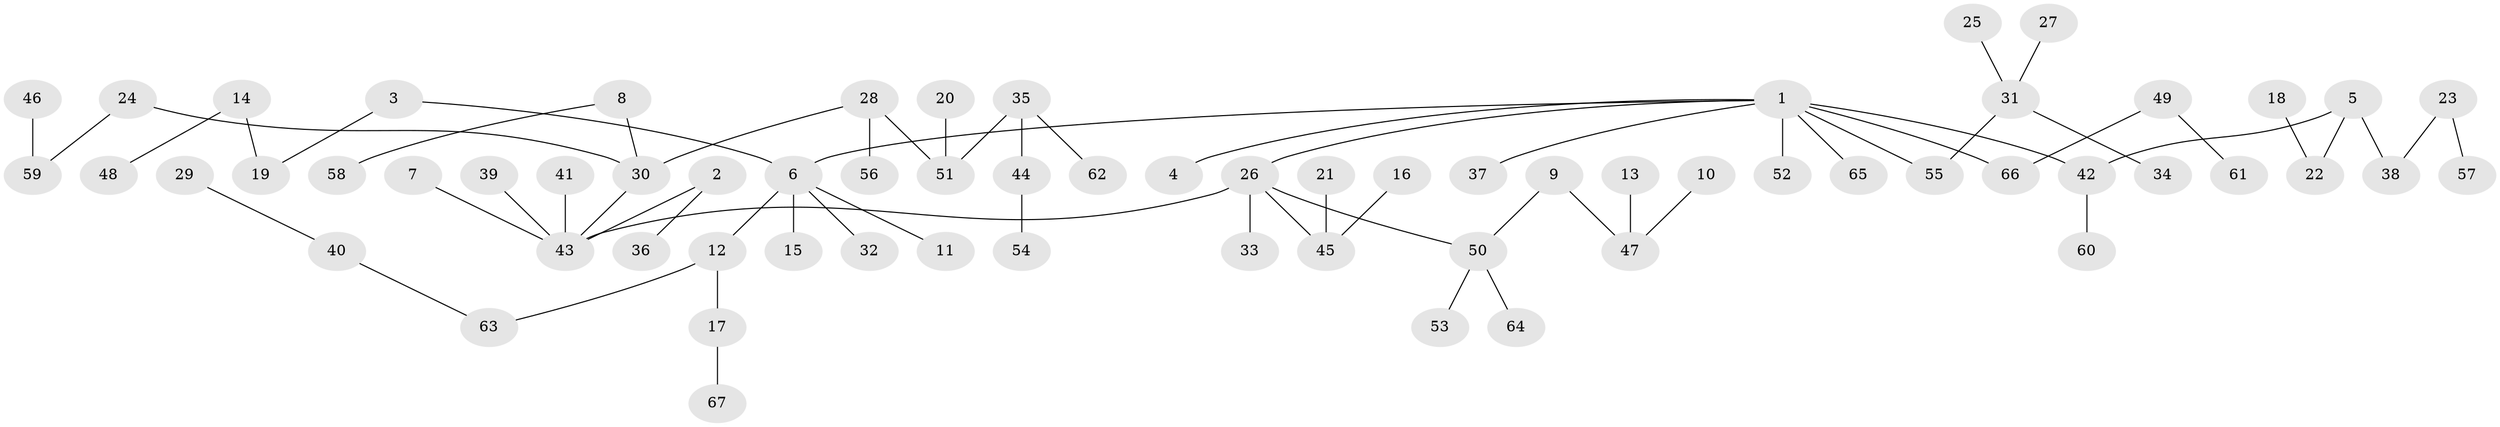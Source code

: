 // original degree distribution, {3: 0.18045112781954886, 7: 0.015037593984962405, 5: 0.03759398496240601, 4: 0.03007518796992481, 2: 0.2932330827067669, 1: 0.44360902255639095}
// Generated by graph-tools (version 1.1) at 2025/26/03/09/25 03:26:24]
// undirected, 67 vertices, 66 edges
graph export_dot {
graph [start="1"]
  node [color=gray90,style=filled];
  1;
  2;
  3;
  4;
  5;
  6;
  7;
  8;
  9;
  10;
  11;
  12;
  13;
  14;
  15;
  16;
  17;
  18;
  19;
  20;
  21;
  22;
  23;
  24;
  25;
  26;
  27;
  28;
  29;
  30;
  31;
  32;
  33;
  34;
  35;
  36;
  37;
  38;
  39;
  40;
  41;
  42;
  43;
  44;
  45;
  46;
  47;
  48;
  49;
  50;
  51;
  52;
  53;
  54;
  55;
  56;
  57;
  58;
  59;
  60;
  61;
  62;
  63;
  64;
  65;
  66;
  67;
  1 -- 4 [weight=1.0];
  1 -- 6 [weight=1.0];
  1 -- 26 [weight=1.0];
  1 -- 37 [weight=1.0];
  1 -- 42 [weight=1.0];
  1 -- 52 [weight=1.0];
  1 -- 55 [weight=1.0];
  1 -- 65 [weight=1.0];
  1 -- 66 [weight=1.0];
  2 -- 36 [weight=1.0];
  2 -- 43 [weight=1.0];
  3 -- 6 [weight=1.0];
  3 -- 19 [weight=1.0];
  5 -- 22 [weight=1.0];
  5 -- 38 [weight=1.0];
  5 -- 42 [weight=1.0];
  6 -- 11 [weight=1.0];
  6 -- 12 [weight=1.0];
  6 -- 15 [weight=1.0];
  6 -- 32 [weight=1.0];
  7 -- 43 [weight=1.0];
  8 -- 30 [weight=1.0];
  8 -- 58 [weight=1.0];
  9 -- 47 [weight=1.0];
  9 -- 50 [weight=1.0];
  10 -- 47 [weight=1.0];
  12 -- 17 [weight=1.0];
  12 -- 63 [weight=1.0];
  13 -- 47 [weight=1.0];
  14 -- 19 [weight=1.0];
  14 -- 48 [weight=1.0];
  16 -- 45 [weight=1.0];
  17 -- 67 [weight=1.0];
  18 -- 22 [weight=1.0];
  20 -- 51 [weight=1.0];
  21 -- 45 [weight=1.0];
  23 -- 38 [weight=1.0];
  23 -- 57 [weight=1.0];
  24 -- 30 [weight=1.0];
  24 -- 59 [weight=1.0];
  25 -- 31 [weight=1.0];
  26 -- 33 [weight=1.0];
  26 -- 43 [weight=1.0];
  26 -- 45 [weight=1.0];
  26 -- 50 [weight=1.0];
  27 -- 31 [weight=1.0];
  28 -- 30 [weight=1.0];
  28 -- 51 [weight=1.0];
  28 -- 56 [weight=1.0];
  29 -- 40 [weight=1.0];
  30 -- 43 [weight=1.0];
  31 -- 34 [weight=1.0];
  31 -- 55 [weight=1.0];
  35 -- 44 [weight=1.0];
  35 -- 51 [weight=1.0];
  35 -- 62 [weight=1.0];
  39 -- 43 [weight=1.0];
  40 -- 63 [weight=1.0];
  41 -- 43 [weight=1.0];
  42 -- 60 [weight=1.0];
  44 -- 54 [weight=1.0];
  46 -- 59 [weight=1.0];
  49 -- 61 [weight=1.0];
  49 -- 66 [weight=1.0];
  50 -- 53 [weight=1.0];
  50 -- 64 [weight=1.0];
}
